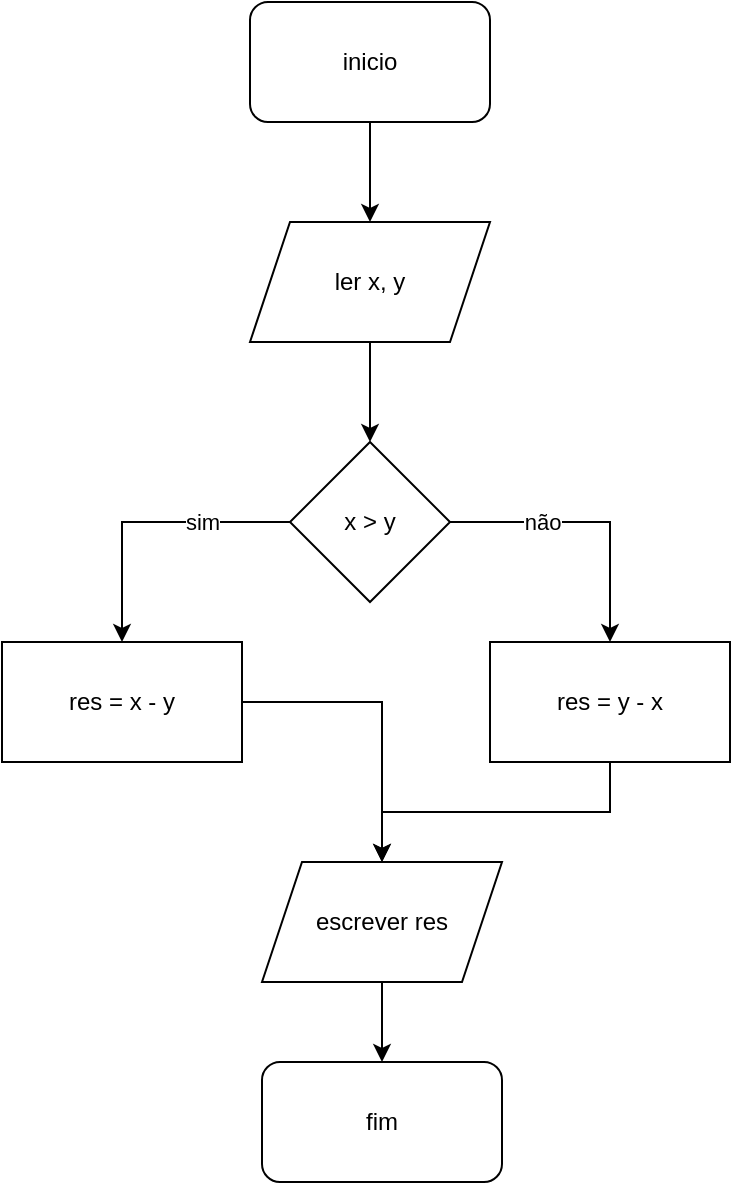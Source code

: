 <mxfile version="22.0.4" type="github">
  <diagram name="Página-1" id="kbqw0ltg3qP3ki5o6bbc">
    <mxGraphModel dx="1434" dy="758" grid="1" gridSize="10" guides="1" tooltips="1" connect="1" arrows="1" fold="1" page="1" pageScale="1" pageWidth="827" pageHeight="1169" math="0" shadow="0">
      <root>
        <mxCell id="0" />
        <mxCell id="1" parent="0" />
        <mxCell id="mS5RqfyvypntbVJLyjcA-6" value="" style="edgeStyle=orthogonalEdgeStyle;rounded=0;orthogonalLoop=1;jettySize=auto;html=1;" edge="1" parent="1" source="mS5RqfyvypntbVJLyjcA-1" target="mS5RqfyvypntbVJLyjcA-3">
          <mxGeometry relative="1" as="geometry" />
        </mxCell>
        <mxCell id="mS5RqfyvypntbVJLyjcA-1" value="inicio" style="rounded=1;whiteSpace=wrap;html=1;" vertex="1" parent="1">
          <mxGeometry x="354" y="140" width="120" height="60" as="geometry" />
        </mxCell>
        <mxCell id="mS5RqfyvypntbVJLyjcA-5" value="" style="edgeStyle=orthogonalEdgeStyle;rounded=0;orthogonalLoop=1;jettySize=auto;html=1;" edge="1" parent="1" source="mS5RqfyvypntbVJLyjcA-3" target="mS5RqfyvypntbVJLyjcA-4">
          <mxGeometry relative="1" as="geometry" />
        </mxCell>
        <mxCell id="mS5RqfyvypntbVJLyjcA-3" value="ler x, y" style="shape=parallelogram;perimeter=parallelogramPerimeter;whiteSpace=wrap;html=1;fixedSize=1;" vertex="1" parent="1">
          <mxGeometry x="354" y="250" width="120" height="60" as="geometry" />
        </mxCell>
        <mxCell id="mS5RqfyvypntbVJLyjcA-8" value="" style="edgeStyle=orthogonalEdgeStyle;rounded=0;orthogonalLoop=1;jettySize=auto;html=1;" edge="1" parent="1" source="mS5RqfyvypntbVJLyjcA-4" target="mS5RqfyvypntbVJLyjcA-7">
          <mxGeometry relative="1" as="geometry" />
        </mxCell>
        <mxCell id="mS5RqfyvypntbVJLyjcA-39" value="não" style="edgeLabel;html=1;align=center;verticalAlign=middle;resizable=0;points=[];" vertex="1" connectable="0" parent="mS5RqfyvypntbVJLyjcA-8">
          <mxGeometry x="-0.557" y="-1" relative="1" as="geometry">
            <mxPoint x="15" y="-1" as="offset" />
          </mxGeometry>
        </mxCell>
        <mxCell id="mS5RqfyvypntbVJLyjcA-10" value="" style="edgeStyle=orthogonalEdgeStyle;rounded=0;orthogonalLoop=1;jettySize=auto;html=1;" edge="1" parent="1" source="mS5RqfyvypntbVJLyjcA-4" target="mS5RqfyvypntbVJLyjcA-9">
          <mxGeometry relative="1" as="geometry" />
        </mxCell>
        <mxCell id="mS5RqfyvypntbVJLyjcA-38" value="sim" style="edgeLabel;html=1;align=center;verticalAlign=middle;resizable=0;points=[];" vertex="1" connectable="0" parent="mS5RqfyvypntbVJLyjcA-10">
          <mxGeometry x="-0.583" y="-1" relative="1" as="geometry">
            <mxPoint x="-14" y="1" as="offset" />
          </mxGeometry>
        </mxCell>
        <mxCell id="mS5RqfyvypntbVJLyjcA-4" value="x &amp;gt; y" style="rhombus;whiteSpace=wrap;html=1;" vertex="1" parent="1">
          <mxGeometry x="374" y="360" width="80" height="80" as="geometry" />
        </mxCell>
        <mxCell id="mS5RqfyvypntbVJLyjcA-25" style="edgeStyle=orthogonalEdgeStyle;rounded=0;orthogonalLoop=1;jettySize=auto;html=1;entryX=0.5;entryY=0;entryDx=0;entryDy=0;" edge="1" parent="1" source="mS5RqfyvypntbVJLyjcA-7" target="mS5RqfyvypntbVJLyjcA-13">
          <mxGeometry relative="1" as="geometry" />
        </mxCell>
        <mxCell id="mS5RqfyvypntbVJLyjcA-7" value="res = y - x" style="whiteSpace=wrap;html=1;" vertex="1" parent="1">
          <mxGeometry x="474" y="460" width="120" height="60" as="geometry" />
        </mxCell>
        <mxCell id="mS5RqfyvypntbVJLyjcA-26" style="edgeStyle=orthogonalEdgeStyle;rounded=0;orthogonalLoop=1;jettySize=auto;html=1;" edge="1" parent="1" source="mS5RqfyvypntbVJLyjcA-9" target="mS5RqfyvypntbVJLyjcA-13">
          <mxGeometry relative="1" as="geometry" />
        </mxCell>
        <mxCell id="mS5RqfyvypntbVJLyjcA-9" value="res = x - y" style="whiteSpace=wrap;html=1;" vertex="1" parent="1">
          <mxGeometry x="230" y="460" width="120" height="60" as="geometry" />
        </mxCell>
        <mxCell id="mS5RqfyvypntbVJLyjcA-32" value="" style="edgeStyle=orthogonalEdgeStyle;rounded=0;orthogonalLoop=1;jettySize=auto;html=1;" edge="1" parent="1" source="mS5RqfyvypntbVJLyjcA-13" target="mS5RqfyvypntbVJLyjcA-31">
          <mxGeometry relative="1" as="geometry" />
        </mxCell>
        <mxCell id="mS5RqfyvypntbVJLyjcA-13" value="escrever res" style="shape=parallelogram;perimeter=parallelogramPerimeter;whiteSpace=wrap;html=1;fixedSize=1;" vertex="1" parent="1">
          <mxGeometry x="360" y="570" width="120" height="60" as="geometry" />
        </mxCell>
        <mxCell id="mS5RqfyvypntbVJLyjcA-31" value="fim" style="rounded=1;whiteSpace=wrap;html=1;" vertex="1" parent="1">
          <mxGeometry x="360" y="670" width="120" height="60" as="geometry" />
        </mxCell>
      </root>
    </mxGraphModel>
  </diagram>
</mxfile>

